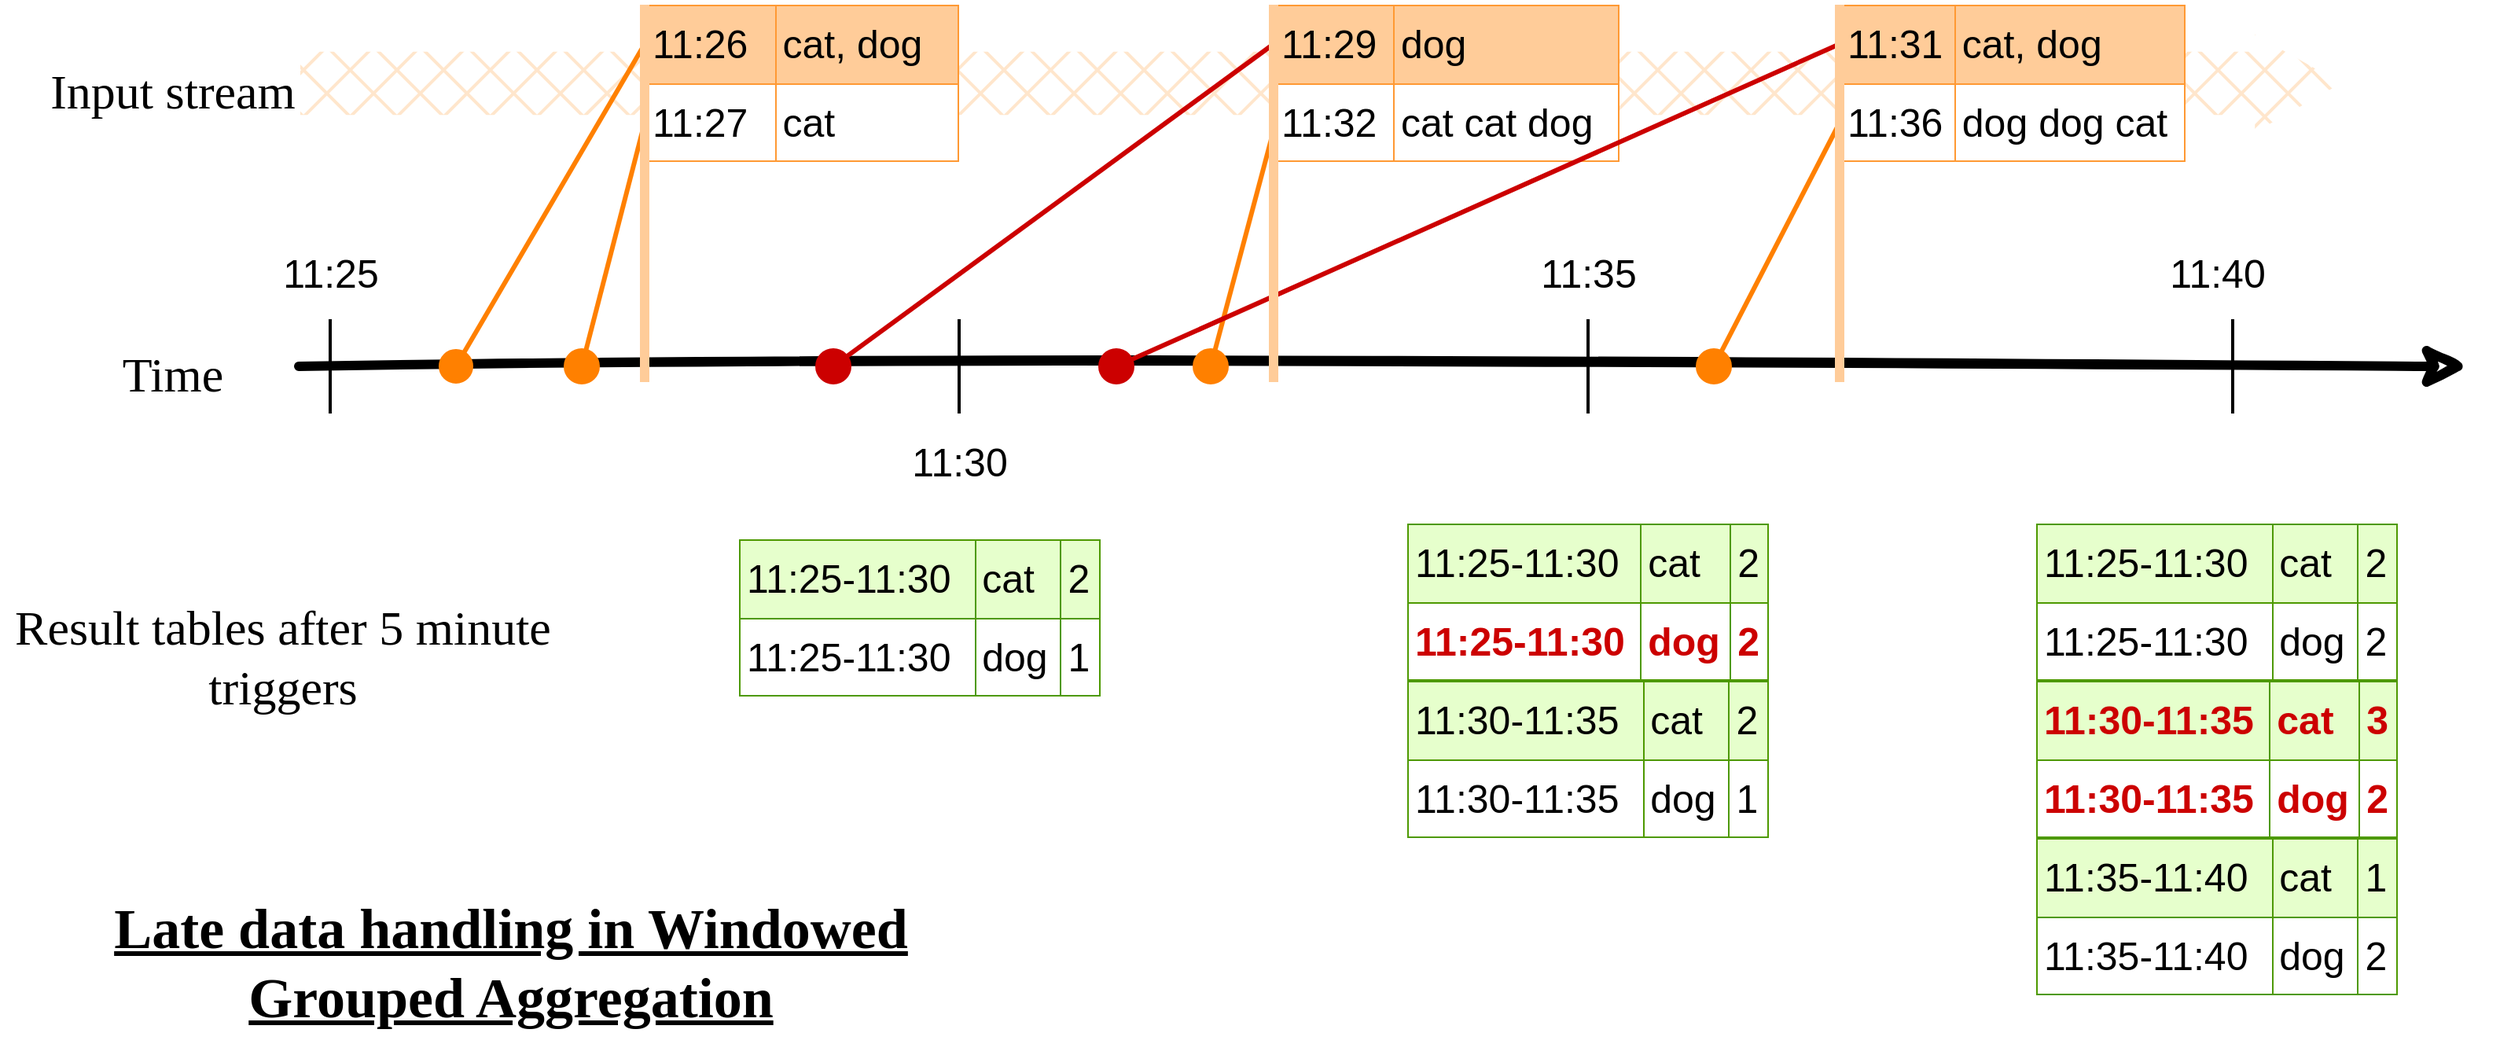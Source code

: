 <mxfile version="13.6.2" type="device"><diagram id="OK4fRtUJybcVafA0Imvn" name="Page-1"><mxGraphModel dx="1422" dy="822" grid="1" gridSize="10" guides="1" tooltips="1" connect="1" arrows="1" fold="1" page="1" pageScale="1" pageWidth="1600" pageHeight="900" math="0" shadow="0" extFonts="Architects Daughter^https://fonts.googleapis.com/css?family=Architects+Daughter"><root><mxCell id="0"/><mxCell id="1" parent="0"/><mxCell id="0uO3m_2cr8zbPHywUkM2-1" value="" style="endArrow=classic;html=1;strokeWidth=6;sketch=1;startSize=13;endSize=14;targetPerimeterSpacing=1;" parent="1" edge="1"><mxGeometry width="50" height="50" relative="1" as="geometry"><mxPoint x="220" y="280" as="sourcePoint"/><mxPoint x="1600" y="280" as="targetPoint"/></mxGeometry></mxCell><mxCell id="0uO3m_2cr8zbPHywUkM2-2" value="" style="shape=flexArrow;endArrow=classic;html=1;strokeWidth=2;sketch=0;fillColor=#ffe6cc;strokeColor=none;width=39.31;endSize=17.628;fillStyle=cross-hatch;" parent="1" edge="1"><mxGeometry width="50" height="50" relative="1" as="geometry"><mxPoint x="220" y="100" as="sourcePoint"/><mxPoint x="1520" y="100" as="targetPoint"/></mxGeometry></mxCell><mxCell id="0uO3m_2cr8zbPHywUkM2-40" value="&lt;table width=&quot;100%&quot; cellpadding=&quot;4&quot; style=&quot;width: 100%; height: 100%; background-color: rgb(255, 255, 255); border: 1px solid rgb(255, 153, 51); border-collapse: collapse; font-size: 25px;&quot; border=&quot;1&quot;&gt;&lt;tbody style=&quot;font-size: 25px;&quot;&gt;&lt;tr style=&quot;font-size: 25px;&quot;&gt;&lt;td style=&quot;background-color: rgb(255, 204, 153); font-size: 25px;&quot;&gt;&lt;font style=&quot;font-size: 25px;&quot;&gt;11:26&lt;/font&gt;&lt;/td&gt;&lt;td style=&quot;background-color: rgb(255, 204, 153); font-size: 25px;&quot;&gt;&lt;font style=&quot;font-size: 25px;&quot;&gt;cat, dog&lt;/font&gt;&lt;/td&gt;&lt;/tr&gt;&lt;tr style=&quot;font-size: 25px;&quot;&gt;&lt;td style=&quot;font-size: 25px;&quot;&gt;&lt;font style=&quot;font-size: 25px;&quot;&gt;11:27&lt;/font&gt;&lt;/td&gt;&lt;td style=&quot;font-size: 25px;&quot;&gt;&lt;font style=&quot;font-size: 25px;&quot;&gt;cat&lt;/font&gt;&lt;/td&gt;&lt;/tr&gt;&lt;/tbody&gt;&lt;/table&gt;" style="text;html=1;fillColor=#fff2cc;overflow=fill;rounded=0;fontSize=25;noLabel=0;connectable=1;strokeOpacity=100;arcSize=13;shadow=0;sketch=0;glass=0;" parent="1" vertex="1"><mxGeometry x="440" y="50" width="200" height="100" as="geometry"/></mxCell><mxCell id="0uO3m_2cr8zbPHywUkM2-59" value="&lt;table width=&quot;100%&quot; cellpadding=&quot;4&quot; style=&quot;width: 100% ; height: 100% ; background-color: rgb(255 , 255 , 255) ; border: 1px solid rgb(255 , 153 , 51) ; border-collapse: collapse ; font-size: 25px&quot; border=&quot;1&quot;&gt;&lt;tbody style=&quot;font-size: 25px&quot;&gt;&lt;tr style=&quot;font-size: 25px&quot;&gt;&lt;td style=&quot;background-color: rgb(255 , 204 , 153) ; font-size: 25px&quot;&gt;&lt;font style=&quot;font-size: 25px&quot;&gt;11:29&lt;/font&gt;&lt;/td&gt;&lt;td style=&quot;background-color: rgb(255 , 204 , 153) ; font-size: 25px&quot;&gt;&lt;font style=&quot;font-size: 25px&quot;&gt;dog&lt;/font&gt;&lt;/td&gt;&lt;/tr&gt;&lt;tr style=&quot;font-size: 25px&quot;&gt;&lt;td style=&quot;font-size: 25px&quot;&gt;&lt;font style=&quot;font-size: 25px&quot;&gt;11:32&lt;br&gt;&lt;/font&gt;&lt;/td&gt;&lt;td style=&quot;font-size: 25px&quot;&gt;&lt;font style=&quot;font-size: 25px&quot;&gt;cat cat dog&lt;/font&gt;&lt;/td&gt;&lt;/tr&gt;&lt;/tbody&gt;&lt;/table&gt;" style="text;html=1;fillColor=#fff2cc;overflow=fill;rounded=0;fontSize=25;noLabel=0;connectable=1;strokeOpacity=100;arcSize=13;shadow=0;sketch=0;glass=0;" parent="1" vertex="1"><mxGeometry x="840" y="50" width="220" height="100" as="geometry"/></mxCell><mxCell id="0uO3m_2cr8zbPHywUkM2-61" value="&lt;table width=&quot;100%&quot; cellpadding=&quot;4&quot; style=&quot;width: 100% ; height: 100% ; background-color: rgb(255 , 255 , 255) ; border: 1px solid rgb(255 , 153 , 51) ; border-collapse: collapse ; font-size: 25px&quot; border=&quot;1&quot;&gt;&lt;tbody style=&quot;font-size: 25px&quot;&gt;&lt;tr style=&quot;font-size: 25px&quot;&gt;&lt;td style=&quot;background-color: rgb(255 , 204 , 153) ; font-size: 25px&quot;&gt;&lt;font style=&quot;font-size: 25px&quot;&gt;11:31&lt;/font&gt;&lt;/td&gt;&lt;td style=&quot;background-color: rgb(255 , 204 , 153) ; font-size: 25px&quot;&gt;&lt;font style=&quot;font-size: 25px&quot;&gt;cat, dog&lt;/font&gt;&lt;/td&gt;&lt;/tr&gt;&lt;tr style=&quot;font-size: 25px&quot;&gt;&lt;td style=&quot;font-size: 25px&quot;&gt;&lt;font style=&quot;font-size: 25px&quot;&gt;11:36&lt;/font&gt;&lt;/td&gt;&lt;td style=&quot;font-size: 25px&quot;&gt;dog dog cat&lt;/td&gt;&lt;/tr&gt;&lt;/tbody&gt;&lt;/table&gt;" style="text;html=1;fillColor=#fff2cc;overflow=fill;rounded=0;fontSize=25;noLabel=0;connectable=1;strokeOpacity=100;arcSize=13;shadow=0;sketch=0;glass=0;" parent="1" vertex="1"><mxGeometry x="1200" y="50" width="220" height="100" as="geometry"/></mxCell><mxCell id="0uO3m_2cr8zbPHywUkM2-62" value="" style="endArrow=none;html=1;strokeWidth=2;fontSize=25;fontColor=#000000;" parent="1" edge="1"><mxGeometry width="50" height="50" relative="1" as="geometry"><mxPoint x="240" y="310" as="sourcePoint"/><mxPoint x="240" y="250" as="targetPoint"/></mxGeometry></mxCell><mxCell id="0uO3m_2cr8zbPHywUkM2-64" value="" style="endArrow=none;html=1;strokeWidth=2;fontSize=25;fontColor=#000000;" parent="1" edge="1"><mxGeometry width="50" height="50" relative="1" as="geometry"><mxPoint x="640" y="310" as="sourcePoint"/><mxPoint x="640" y="250" as="targetPoint"/></mxGeometry></mxCell><mxCell id="0uO3m_2cr8zbPHywUkM2-66" value="" style="endArrow=none;html=1;strokeWidth=2;fontSize=25;fontColor=#000000;" parent="1" edge="1"><mxGeometry width="50" height="50" relative="1" as="geometry"><mxPoint x="1040" y="310" as="sourcePoint"/><mxPoint x="1040" y="250" as="targetPoint"/></mxGeometry></mxCell><mxCell id="0uO3m_2cr8zbPHywUkM2-68" value="11:25" style="text;html=1;align=center;verticalAlign=middle;resizable=0;points=[];autosize=1;fontSize=25;" parent="1" vertex="1"><mxGeometry x="200" y="200" width="80" height="40" as="geometry"/></mxCell><mxCell id="0uO3m_2cr8zbPHywUkM2-69" value="11:30" style="text;html=1;align=center;verticalAlign=middle;resizable=0;points=[];autosize=1;fontSize=25;" parent="1" vertex="1"><mxGeometry x="600" y="320" width="80" height="40" as="geometry"/></mxCell><mxCell id="0uO3m_2cr8zbPHywUkM2-70" value="11:35" style="text;html=1;align=center;verticalAlign=middle;resizable=0;points=[];autosize=1;fontSize=25;" parent="1" vertex="1"><mxGeometry x="1000" y="200" width="80" height="40" as="geometry"/></mxCell><mxCell id="0uO3m_2cr8zbPHywUkM2-71" value="" style="endArrow=none;html=1;strokeWidth=2;fontSize=25;fontColor=#000000;" parent="1" edge="1"><mxGeometry width="50" height="50" relative="1" as="geometry"><mxPoint x="1450.0" y="310" as="sourcePoint"/><mxPoint x="1450.0" y="250" as="targetPoint"/></mxGeometry></mxCell><mxCell id="0uO3m_2cr8zbPHywUkM2-72" value="11:40" style="text;html=1;align=center;verticalAlign=middle;resizable=0;points=[];autosize=1;fontSize=25;" parent="1" vertex="1"><mxGeometry x="1400" y="200" width="80" height="40" as="geometry"/></mxCell><mxCell id="0uO3m_2cr8zbPHywUkM2-73" value="" style="endArrow=none;html=1;strokeWidth=3;fontSize=25;fontColor=#000000;entryX=0;entryY=0.25;entryDx=0;entryDy=0;startArrow=oval;startFill=1;strokeColor=#FF8000;startSize=19;endSize=10;" parent="1" target="0uO3m_2cr8zbPHywUkM2-40" edge="1"><mxGeometry width="50" height="50" relative="1" as="geometry"><mxPoint x="320" y="280" as="sourcePoint"/><mxPoint x="120" y="-50" as="targetPoint"/></mxGeometry></mxCell><mxCell id="0uO3m_2cr8zbPHywUkM2-81" value="" style="endArrow=none;html=1;strokeWidth=3;fontSize=25;fontColor=#000000;entryX=0;entryY=0.75;entryDx=0;entryDy=0;startArrow=oval;startFill=1;strokeColor=#FF8000;startSize=20;" parent="1" target="0uO3m_2cr8zbPHywUkM2-40" edge="1"><mxGeometry width="50" height="50" relative="1" as="geometry"><mxPoint x="400" y="280" as="sourcePoint"/><mxPoint x="450" y="85" as="targetPoint"/></mxGeometry></mxCell><mxCell id="0uO3m_2cr8zbPHywUkM2-82" value="" style="endArrow=none;html=1;strokeWidth=3;fontSize=25;fontColor=#000000;entryX=0;entryY=0.25;entryDx=0;entryDy=0;startArrow=oval;startFill=1;startSize=20;strokeColor=#CC0000;" parent="1" target="0uO3m_2cr8zbPHywUkM2-59" edge="1"><mxGeometry width="50" height="50" relative="1" as="geometry"><mxPoint x="560" y="280" as="sourcePoint"/><mxPoint x="450" y="135" as="targetPoint"/></mxGeometry></mxCell><mxCell id="0uO3m_2cr8zbPHywUkM2-83" value="" style="endArrow=none;html=1;strokeWidth=3;fontSize=25;fontColor=#000000;startArrow=oval;startFill=1;strokeColor=#FF8000;startSize=20;" parent="1" edge="1"><mxGeometry width="50" height="50" relative="1" as="geometry"><mxPoint x="800" y="280" as="sourcePoint"/><mxPoint x="840" y="130" as="targetPoint"/></mxGeometry></mxCell><mxCell id="0uO3m_2cr8zbPHywUkM2-84" value="" style="endArrow=none;html=1;strokeWidth=3;fontSize=25;fontColor=#000000;entryX=0;entryY=0.25;entryDx=0;entryDy=0;startArrow=oval;startFill=1;startSize=20;strokeColor=#CC0000;" parent="1" target="0uO3m_2cr8zbPHywUkM2-61" edge="1"><mxGeometry width="50" height="50" relative="1" as="geometry"><mxPoint x="740" y="280" as="sourcePoint"/><mxPoint x="880" y="85" as="targetPoint"/></mxGeometry></mxCell><mxCell id="0uO3m_2cr8zbPHywUkM2-85" value="" style="endArrow=none;html=1;strokeWidth=3;fontSize=25;fontColor=#000000;entryX=0;entryY=0.75;entryDx=0;entryDy=0;startArrow=oval;startFill=1;strokeColor=#FF8000;startSize=20;" parent="1" target="0uO3m_2cr8zbPHywUkM2-61" edge="1"><mxGeometry width="50" height="50" relative="1" as="geometry"><mxPoint x="1120" y="280" as="sourcePoint"/><mxPoint x="890" y="95" as="targetPoint"/></mxGeometry></mxCell><mxCell id="0uO3m_2cr8zbPHywUkM2-86" value="&lt;table width=&quot;100%&quot; cellpadding=&quot;4&quot; style=&quot;width: 100% ; height: 100% ; background-color: rgb(230 , 255 , 204) ; border: 1px solid rgb(77 , 153 , 0) ; border-collapse: collapse ; font-size: 25px&quot; border=&quot;1&quot;&gt;&lt;tbody style=&quot;font-size: 25px&quot;&gt;&lt;tr style=&quot;font-size: 25px&quot;&gt;&lt;td style=&quot;font-size: 25px&quot;&gt;&lt;font style=&quot;font-size: 25px&quot;&gt;11:25-11:30&lt;/font&gt;&lt;/td&gt;&lt;td style=&quot;font-size: 25px&quot;&gt;&lt;font style=&quot;font-size: 25px&quot;&gt;cat&lt;/font&gt;&lt;/td&gt;&lt;td&gt;2&lt;/td&gt;&lt;/tr&gt;&lt;tr style=&quot;font-size: 25px&quot;&gt;&lt;td style=&quot;font-size: 25px ; background-color: rgb(255 , 255 , 255)&quot;&gt;&lt;span&gt;11:25-11:30&lt;/span&gt;&lt;br&gt;&lt;/td&gt;&lt;td style=&quot;font-size: 25px ; background-color: rgb(255 , 255 , 255)&quot;&gt;dog&lt;/td&gt;&lt;td style=&quot;background-color: rgb(255 , 255 , 255)&quot;&gt;1&lt;/td&gt;&lt;/tr&gt;&lt;/tbody&gt;&lt;/table&gt;" style="text;html=1;fillColor=#fff2cc;overflow=fill;rounded=0;fontSize=25;noLabel=0;connectable=1;strokeOpacity=100;arcSize=13;shadow=0;sketch=0;glass=0;" parent="1" vertex="1"><mxGeometry x="500" y="390" width="230" height="100" as="geometry"/></mxCell><mxCell id="0uO3m_2cr8zbPHywUkM2-88" value="&lt;table width=&quot;100%&quot; cellpadding=&quot;4&quot; style=&quot;width: 100% ; height: 100% ; background-color: rgb(230 , 255 , 204) ; border: 1px solid rgb(77 , 153 , 0) ; border-collapse: collapse ; font-size: 25px&quot; border=&quot;1&quot;&gt;&lt;tbody style=&quot;font-size: 25px&quot;&gt;&lt;tr style=&quot;font-size: 25px&quot;&gt;&lt;td style=&quot;font-size: 25px&quot;&gt;&lt;font style=&quot;font-size: 25px&quot;&gt;11:25-11:30&lt;/font&gt;&lt;/td&gt;&lt;td style=&quot;font-size: 25px&quot;&gt;&lt;font style=&quot;font-size: 25px&quot;&gt;cat&lt;/font&gt;&lt;/td&gt;&lt;td&gt;2&lt;/td&gt;&lt;/tr&gt;&lt;tr style=&quot;font-size: 25px&quot;&gt;&lt;td style=&quot;font-size: 25px ; background-color: rgb(255 , 255 , 255)&quot;&gt;&lt;font color=&quot;#cc0000&quot;&gt;&lt;b&gt;&lt;span&gt;11:25-11:30&lt;/span&gt;&lt;br&gt;&lt;/b&gt;&lt;/font&gt;&lt;/td&gt;&lt;td style=&quot;font-size: 25px ; background-color: rgb(255 , 255 , 255)&quot;&gt;&lt;font color=&quot;#cc0000&quot;&gt;&lt;b&gt;dog&lt;/b&gt;&lt;/font&gt;&lt;/td&gt;&lt;td style=&quot;background-color: rgb(255 , 255 , 255)&quot;&gt;&lt;font color=&quot;#cc0000&quot;&gt;&lt;b&gt;2&lt;/b&gt;&lt;/font&gt;&lt;/td&gt;&lt;/tr&gt;&lt;/tbody&gt;&lt;/table&gt;" style="text;html=1;fillColor=#fff2cc;overflow=fill;rounded=0;fontSize=25;noLabel=0;connectable=1;strokeOpacity=100;arcSize=13;shadow=0;sketch=0;glass=0;" parent="1" vertex="1"><mxGeometry x="925" y="380" width="230" height="100" as="geometry"/></mxCell><mxCell id="0uO3m_2cr8zbPHywUkM2-89" value="&lt;table width=&quot;100%&quot; cellpadding=&quot;4&quot; style=&quot;width: 100% ; height: 100% ; background-color: rgb(230 , 255 , 204) ; border: 1px solid rgb(77 , 153 , 0) ; border-collapse: collapse ; font-size: 25px&quot; border=&quot;1&quot;&gt;&lt;tbody style=&quot;font-size: 25px&quot;&gt;&lt;tr style=&quot;font-size: 25px&quot;&gt;&lt;td style=&quot;font-size: 25px&quot;&gt;&lt;font style=&quot;font-size: 25px&quot;&gt;11:30-11:35&lt;/font&gt;&lt;/td&gt;&lt;td style=&quot;font-size: 25px&quot;&gt;&lt;font style=&quot;font-size: 25px&quot;&gt;cat&lt;/font&gt;&lt;/td&gt;&lt;td&gt;2&lt;/td&gt;&lt;/tr&gt;&lt;tr style=&quot;font-size: 25px&quot;&gt;&lt;td style=&quot;font-size: 25px ; background-color: rgb(255 , 255 , 255)&quot;&gt;&lt;span&gt;11:30-11:35&lt;/span&gt;&lt;br&gt;&lt;/td&gt;&lt;td style=&quot;font-size: 25px ; background-color: rgb(255 , 255 , 255)&quot;&gt;dog&lt;/td&gt;&lt;td style=&quot;background-color: rgb(255 , 255 , 255)&quot;&gt;1&lt;/td&gt;&lt;/tr&gt;&lt;/tbody&gt;&lt;/table&gt;" style="text;html=1;fillColor=#fff2cc;overflow=fill;rounded=0;fontSize=25;noLabel=0;connectable=1;strokeOpacity=100;arcSize=13;shadow=0;sketch=0;glass=0;" parent="1" vertex="1"><mxGeometry x="925" y="480" width="230" height="100" as="geometry"/></mxCell><mxCell id="0uO3m_2cr8zbPHywUkM2-90" value="&lt;table width=&quot;100%&quot; cellpadding=&quot;4&quot; style=&quot;width: 100% ; height: 100% ; background-color: rgb(230 , 255 , 204) ; border: 1px solid rgb(77 , 153 , 0) ; border-collapse: collapse ; font-size: 25px&quot; border=&quot;1&quot;&gt;&lt;tbody style=&quot;font-size: 25px&quot;&gt;&lt;tr style=&quot;font-size: 25px&quot;&gt;&lt;td style=&quot;font-size: 25px&quot;&gt;&lt;font style=&quot;font-size: 25px&quot;&gt;11:25-11:30&lt;/font&gt;&lt;/td&gt;&lt;td style=&quot;font-size: 25px&quot;&gt;&lt;font style=&quot;font-size: 25px&quot;&gt;cat&lt;/font&gt;&lt;/td&gt;&lt;td&gt;2&lt;/td&gt;&lt;/tr&gt;&lt;tr style=&quot;font-size: 25px&quot;&gt;&lt;td style=&quot;font-size: 25px ; background-color: rgb(255 , 255 , 255)&quot;&gt;&lt;span&gt;11:25-11:30&lt;/span&gt;&lt;br&gt;&lt;/td&gt;&lt;td style=&quot;font-size: 25px ; background-color: rgb(255 , 255 , 255)&quot;&gt;dog&lt;/td&gt;&lt;td style=&quot;background-color: rgb(255 , 255 , 255)&quot;&gt;2&lt;/td&gt;&lt;/tr&gt;&lt;/tbody&gt;&lt;/table&gt;" style="text;html=1;fillColor=#fff2cc;overflow=fill;rounded=0;fontSize=25;noLabel=0;connectable=1;strokeOpacity=100;arcSize=13;shadow=0;sketch=0;glass=0;" parent="1" vertex="1"><mxGeometry x="1325" y="380" width="230" height="100" as="geometry"/></mxCell><mxCell id="0uO3m_2cr8zbPHywUkM2-91" value="&lt;table width=&quot;100%&quot; cellpadding=&quot;4&quot; style=&quot;width: 100% ; height: 100% ; background-color: rgb(230 , 255 , 204) ; border: 1px solid rgb(77 , 153 , 0) ; border-collapse: collapse ; font-size: 25px&quot; border=&quot;1&quot;&gt;&lt;tbody style=&quot;font-size: 25px&quot;&gt;&lt;tr style=&quot;font-size: 25px&quot;&gt;&lt;td style=&quot;font-size: 25px&quot;&gt;&lt;font style=&quot;font-size: 25px&quot; color=&quot;#cc0000&quot;&gt;&lt;b&gt;11:30-11:35&lt;/b&gt;&lt;/font&gt;&lt;/td&gt;&lt;td style=&quot;font-size: 25px&quot;&gt;&lt;font style=&quot;font-size: 25px&quot; color=&quot;#cc0000&quot;&gt;&lt;b&gt;cat&lt;/b&gt;&lt;/font&gt;&lt;/td&gt;&lt;td&gt;&lt;font color=&quot;#cc0000&quot;&gt;&lt;b&gt;3&lt;/b&gt;&lt;/font&gt;&lt;/td&gt;&lt;/tr&gt;&lt;tr style=&quot;font-size: 25px&quot;&gt;&lt;td style=&quot;font-size: 25px ; background-color: rgb(255 , 255 , 255)&quot;&gt;&lt;font color=&quot;#cc0000&quot;&gt;&lt;b&gt;&lt;span&gt;11:30-11:35&lt;/span&gt;&lt;br&gt;&lt;/b&gt;&lt;/font&gt;&lt;/td&gt;&lt;td style=&quot;font-size: 25px ; background-color: rgb(255 , 255 , 255)&quot;&gt;&lt;font color=&quot;#cc0000&quot;&gt;&lt;b&gt;dog&lt;/b&gt;&lt;/font&gt;&lt;/td&gt;&lt;td style=&quot;background-color: rgb(255 , 255 , 255)&quot;&gt;&lt;font color=&quot;#cc0000&quot;&gt;&lt;b&gt;2&lt;/b&gt;&lt;/font&gt;&lt;/td&gt;&lt;/tr&gt;&lt;/tbody&gt;&lt;/table&gt;" style="text;html=1;fillColor=#fff2cc;overflow=fill;rounded=0;fontSize=25;noLabel=0;connectable=1;strokeOpacity=100;arcSize=13;shadow=0;sketch=0;glass=0;" parent="1" vertex="1"><mxGeometry x="1325" y="480" width="230" height="100" as="geometry"/></mxCell><mxCell id="0uO3m_2cr8zbPHywUkM2-92" value="&lt;table width=&quot;100%&quot; cellpadding=&quot;4&quot; style=&quot;width: 100% ; height: 100% ; background-color: rgb(230 , 255 , 204) ; border: 1px solid rgb(77 , 153 , 0) ; border-collapse: collapse ; font-size: 25px&quot; border=&quot;1&quot;&gt;&lt;tbody style=&quot;font-size: 25px&quot;&gt;&lt;tr style=&quot;font-size: 25px&quot;&gt;&lt;td style=&quot;font-size: 25px&quot;&gt;&lt;font style=&quot;font-size: 25px&quot;&gt;11:35-11:40&lt;/font&gt;&lt;/td&gt;&lt;td style=&quot;font-size: 25px&quot;&gt;&lt;font style=&quot;font-size: 25px&quot;&gt;cat&lt;/font&gt;&lt;/td&gt;&lt;td&gt;1&lt;/td&gt;&lt;/tr&gt;&lt;tr style=&quot;font-size: 25px&quot;&gt;&lt;td style=&quot;font-size: 25px ; background-color: rgb(255 , 255 , 255)&quot;&gt;&lt;span&gt;11:35-11:40&lt;/span&gt;&lt;br&gt;&lt;/td&gt;&lt;td style=&quot;font-size: 25px ; background-color: rgb(255 , 255 , 255)&quot;&gt;dog&lt;/td&gt;&lt;td style=&quot;background-color: rgb(255 , 255 , 255)&quot;&gt;2&lt;/td&gt;&lt;/tr&gt;&lt;/tbody&gt;&lt;/table&gt;" style="text;html=1;fillColor=#fff2cc;overflow=fill;rounded=0;fontSize=25;noLabel=0;connectable=1;strokeOpacity=100;arcSize=13;shadow=0;sketch=0;glass=0;" parent="1" vertex="1"><mxGeometry x="1325" y="580" width="230" height="100" as="geometry"/></mxCell><mxCell id="0uO3m_2cr8zbPHywUkM2-93" value="&lt;font face=&quot;Architects Daughter&quot; style=&quot;font-size: 31px&quot;&gt;Result tables after 5 minute triggers&lt;/font&gt;" style="text;html=1;strokeColor=none;fillColor=none;align=center;verticalAlign=middle;whiteSpace=wrap;rounded=0;shadow=0;glass=0;sketch=0;fontSize=25;" parent="1" vertex="1"><mxGeometry x="30" y="410" width="360" height="110" as="geometry"/></mxCell><mxCell id="0uO3m_2cr8zbPHywUkM2-94" value="&lt;font face=&quot;Architects Daughter&quot; style=&quot;font-size: 31px&quot;&gt;Time&lt;/font&gt;" style="text;html=1;strokeColor=none;fillColor=none;align=center;verticalAlign=middle;whiteSpace=wrap;rounded=0;shadow=0;glass=0;sketch=0;fontSize=25;" parent="1" vertex="1"><mxGeometry x="60" y="250" width="160" height="70" as="geometry"/></mxCell><mxCell id="0uO3m_2cr8zbPHywUkM2-95" value="&lt;font face=&quot;Architects Daughter&quot; style=&quot;font-size: 31px&quot;&gt;Input stream&lt;/font&gt;" style="text;html=1;strokeColor=none;fillColor=none;align=center;verticalAlign=middle;whiteSpace=wrap;rounded=0;shadow=0;glass=0;sketch=0;fontSize=25;" parent="1" vertex="1"><mxGeometry x="60" y="70" width="160" height="70" as="geometry"/></mxCell><mxCell id="0uO3m_2cr8zbPHywUkM2-96" value="&lt;font face=&quot;Architects Daughter&quot; size=&quot;1&quot;&gt;&lt;b&gt;&lt;u style=&quot;font-size: 36px&quot;&gt;Late data handling in Windowed Grouped Aggregation&lt;/u&gt;&lt;/b&gt;&lt;/font&gt;" style="text;html=1;strokeColor=none;fillColor=none;align=center;verticalAlign=middle;whiteSpace=wrap;rounded=0;shadow=0;glass=0;sketch=0;fontSize=25;" parent="1" vertex="1"><mxGeometry x="60" y="610" width="590" height="100" as="geometry"/></mxCell><mxCell id="BbRybL_DMKOdyqaHGSdI-1" value="" style="endArrow=none;html=1;strokeWidth=6;fontSize=25;fontColor=#000000;fillColor=#ffe6cc;strokeColor=#FFCC99;" edge="1" parent="1"><mxGeometry width="50" height="50" relative="1" as="geometry"><mxPoint x="440" y="290" as="sourcePoint"/><mxPoint x="440" y="50" as="targetPoint"/></mxGeometry></mxCell><mxCell id="BbRybL_DMKOdyqaHGSdI-2" value="" style="endArrow=none;html=1;strokeWidth=6;fontSize=25;fontColor=#000000;fillColor=#ffe6cc;strokeColor=#FFCC99;" edge="1" parent="1"><mxGeometry width="50" height="50" relative="1" as="geometry"><mxPoint x="840" y="290" as="sourcePoint"/><mxPoint x="840" y="50" as="targetPoint"/></mxGeometry></mxCell><mxCell id="BbRybL_DMKOdyqaHGSdI-3" value="" style="endArrow=none;html=1;strokeWidth=6;fontSize=25;fontColor=#000000;fillColor=#ffe6cc;strokeColor=#FFCC99;" edge="1" parent="1"><mxGeometry width="50" height="50" relative="1" as="geometry"><mxPoint x="1200" y="290" as="sourcePoint"/><mxPoint x="1200" y="50" as="targetPoint"/></mxGeometry></mxCell></root></mxGraphModel></diagram></mxfile>